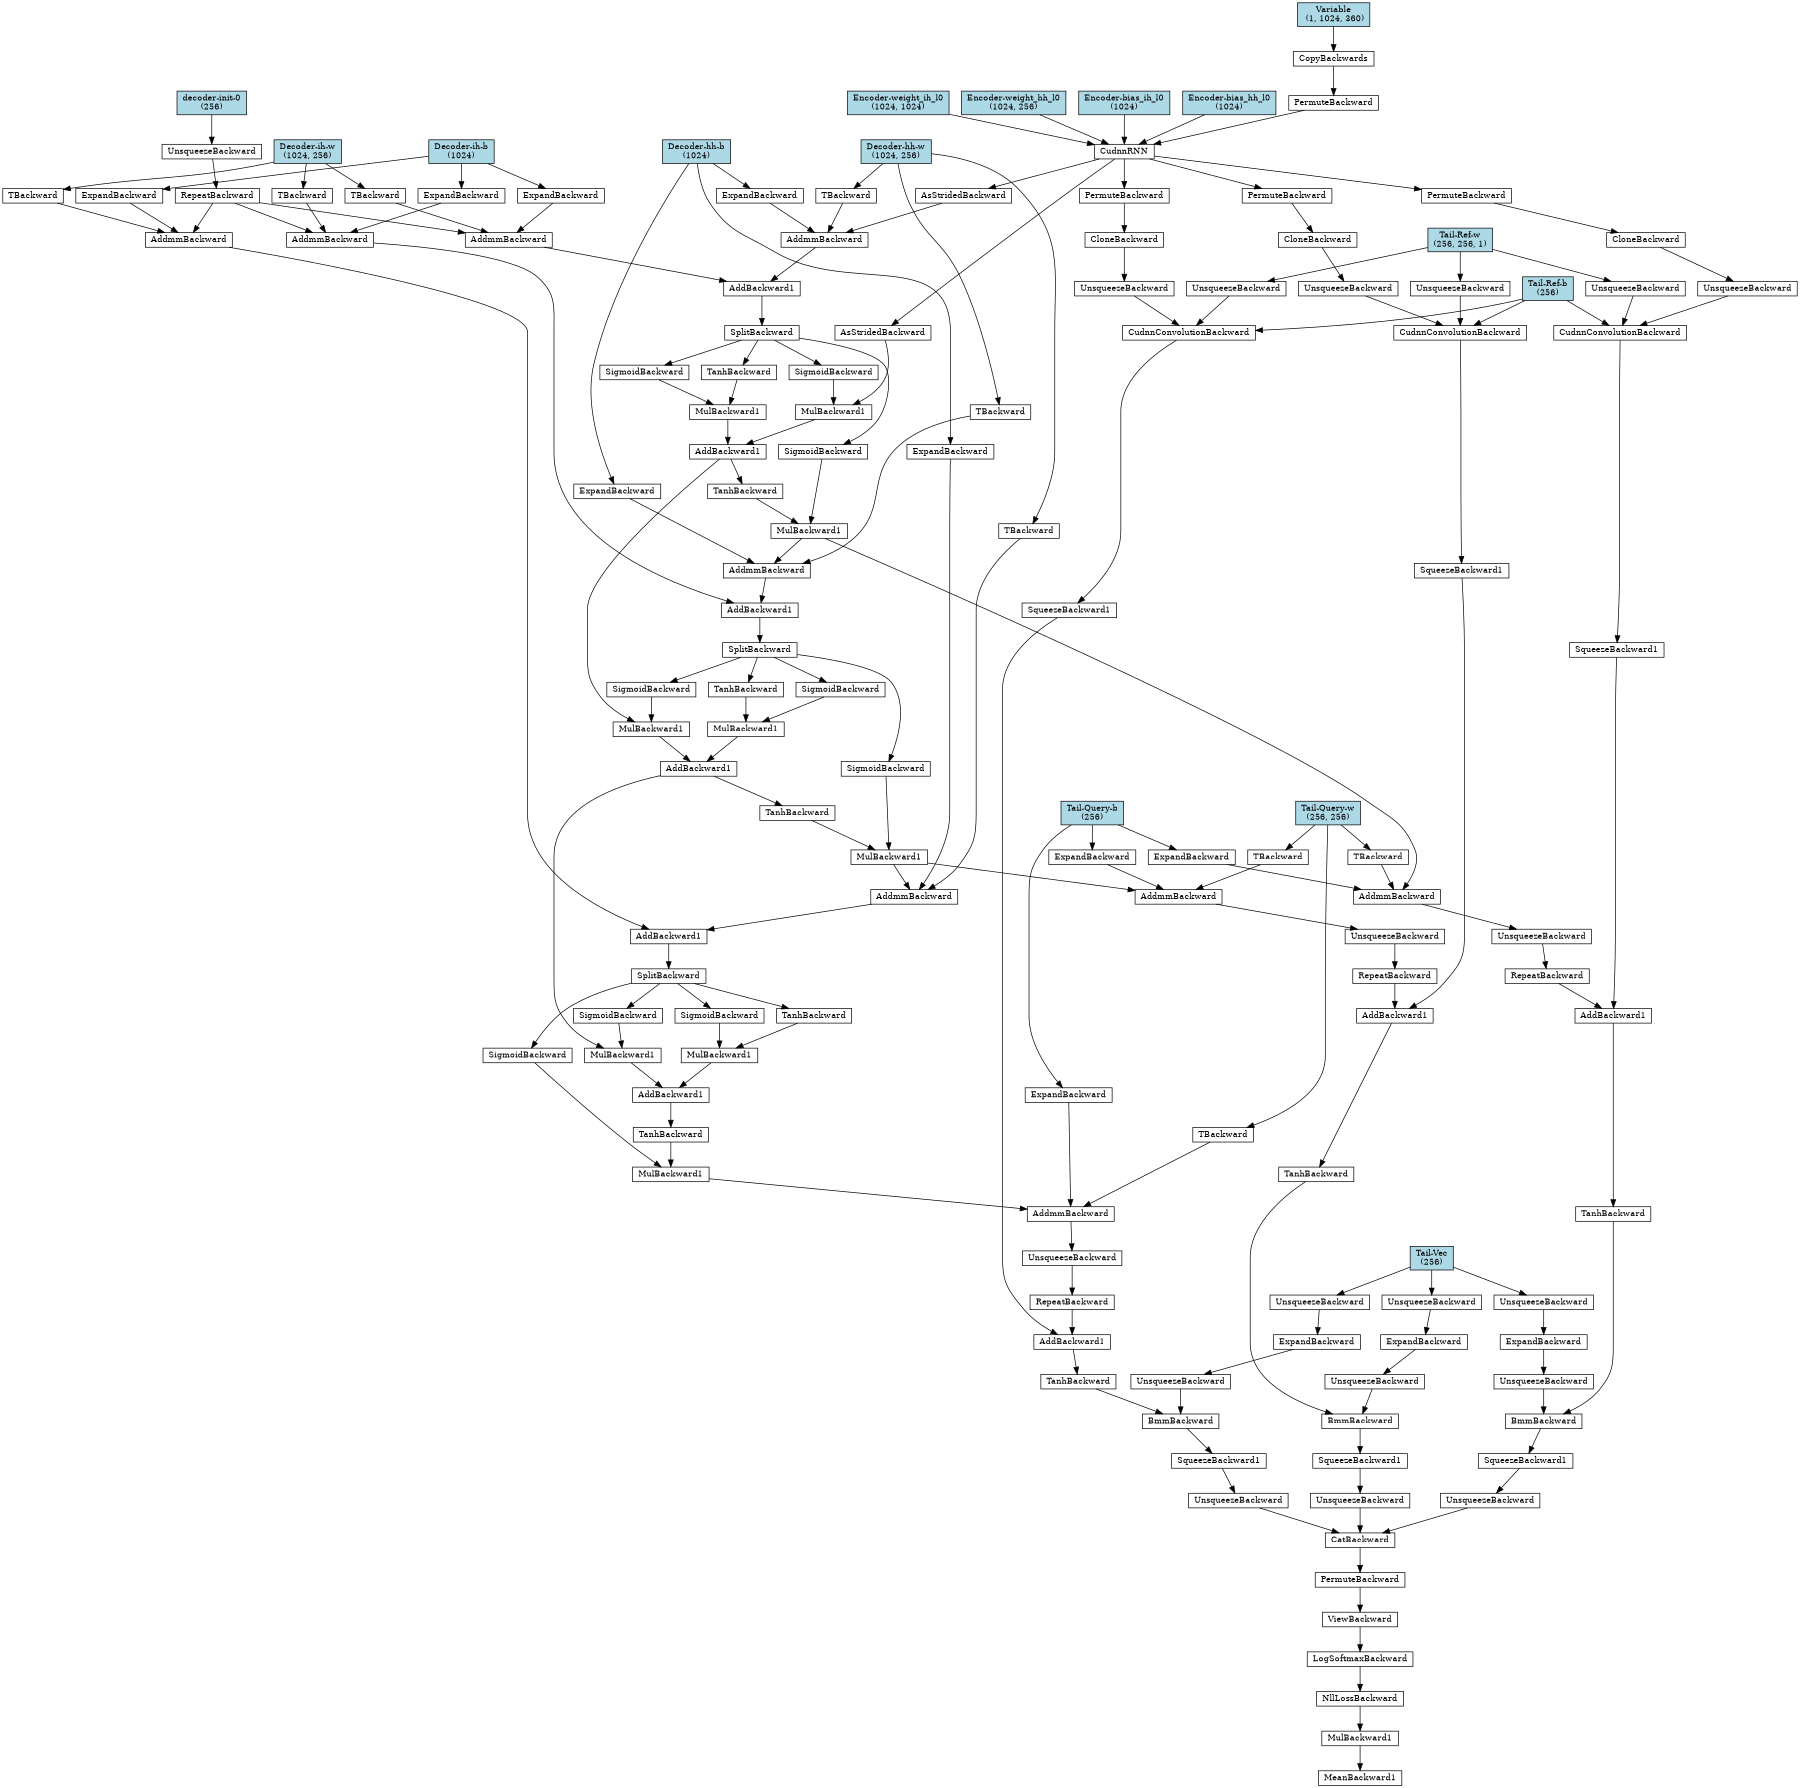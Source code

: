 digraph {
	graph [size="12,12"]
	node [align=left fontsize=12 height=0.2 ranksep=0.1 shape=box style=filled]
	139909754496656 [label=MeanBackward1 fillcolor=white]
	139909754498960 -> 139909754496656
	139909754498960 [label=MulBackward1 fillcolor=white]
	139909751570256 -> 139909754498960
	139909751570256 [label=NllLossBackward fillcolor=white]
	139909751568976 -> 139909751570256
	139909751568976 [label=LogSoftmaxBackward fillcolor=white]
	139909751570192 -> 139909751568976
	139909751570192 [label=ViewBackward fillcolor=white]
	139909751566544 -> 139909751570192
	139909751566544 [label=PermuteBackward fillcolor=white]
	139909751566864 -> 139909751566544
	139909751566864 [label=CatBackward fillcolor=white]
	139909751569488 -> 139909751566864
	139909754397584 -> 139909751566864
	139908613253392 -> 139909751566864
	139908613253392 [label=UnsqueezeBackward fillcolor=white]
	139908613251664 -> 139908613253392
	139908613251664 [label=SqueezeBackward1 fillcolor=white]
	139908613252816 -> 139908613251664
	139908613252816 [label=BmmBackward fillcolor=white]
	139908613252688 -> 139908613252816
	139908613255120 -> 139908613252816
	139908613255120 [label=TanhBackward fillcolor=white]
	139908613255056 -> 139908613255120
	139908613255056 [label=AddBackward1 fillcolor=white]
	139908572707008 -> 139908613255056
	139908613254992 -> 139908613255056
	139908613254992 [label=SqueezeBackward1 fillcolor=white]
	139908613254928 -> 139908613254992
	139908613254928 [label=CudnnConvolutionBackward fillcolor=white]
	139908613254800 -> 139908613254928
	139908613254352 -> 139908613254928
	139908616893288 -> 139908613254928
	139908616893288 [label="Tail-Ref-b
(256)" fillcolor=lightblue]
	139908613254352 [label=UnsqueezeBackward fillcolor=white]
	139908616892848 -> 139908613254352
	139908616892848 [label="Tail-Ref-w
(256, 256, 1)" fillcolor=lightblue]
	139908613254800 [label=UnsqueezeBackward fillcolor=white]
	139908572725456 -> 139908613254800
	139908572725456 [label=CloneBackward fillcolor=white]
	139908572725520 -> 139908572725456
	139908572725520 [label=PermuteBackward fillcolor=white]
	139908572704848 -> 139908572725520
	139908572704848 [label=CudnnRNN fillcolor=white]
	139908572725584 -> 139908572704848
	139908623794344 -> 139908572704848
	139908623624424 -> 139908572704848
	139908623623896 -> 139908572704848
	139908623623808 -> 139908572704848
	139908623623808 [label="Encoder-bias_hh_l0
(1024)" fillcolor=lightblue]
	139908623623896 [label="Encoder-bias_ih_l0
(1024)" fillcolor=lightblue]
	139908623624424 [label="Encoder-weight_hh_l0
(1024, 256)" fillcolor=lightblue]
	139908623794344 [label="Encoder-weight_ih_l0
(1024, 1024)" fillcolor=lightblue]
	139908572725584 [label=PermuteBackward fillcolor=white]
	139908572725904 -> 139908572725584
	139908572725904 [label=CopyBackwards fillcolor=white]
	139908577609872 -> 139908572725904
	139908577609872 [label="Variable
 (1, 1024, 360)" fillcolor=lightblue]
	139908572707008 [label=RepeatBackward fillcolor=white]
	139908572726032 -> 139908572707008
	139908572726032 [label=UnsqueezeBackward fillcolor=white]
	139908572726096 -> 139908572726032
	139908572726096 [label=AddmmBackward fillcolor=white]
	139908572726160 -> 139908572726096
	139908572726224 -> 139908572726096
	139908572726288 -> 139908572726096
	139908572726288 [label=TBackward fillcolor=white]
	139908629633432 -> 139908572726288
	139908629633432 [label="Tail-Query-w
(256, 256)" fillcolor=lightblue]
	139908572726224 [label=MulBackward1 fillcolor=white]
	139908572726416 -> 139908572726224
	139908572726480 -> 139908572726224
	139908572726480 [label=TanhBackward fillcolor=white]
	139908572726544 -> 139908572726480
	139908572726544 [label=AddBackward1 fillcolor=white]
	139908572726608 -> 139908572726544
	139908572726672 -> 139908572726544
	139908572726672 [label=MulBackward1 fillcolor=white]
	139908572726736 -> 139908572726672
	139908572726800 -> 139908572726672
	139908572726800 [label=TanhBackward fillcolor=white]
	139908572726864 -> 139908572726800
	139908572726864 [label=SplitBackward fillcolor=white]
	139908572726928 -> 139908572726864
	139908572726928 [label=AddBackward1 fillcolor=white]
	139908572726992 -> 139908572726928
	139908572727056 -> 139908572726928
	139908572727056 [label=AddmmBackward fillcolor=white]
	139908572727120 -> 139908572727056
	139908572727184 -> 139908572727056
	139908572727248 -> 139908572727056
	139908572727248 [label=TBackward fillcolor=white]
	139908623622664 -> 139908572727248
	139908623622664 [label="Decoder-hh-w
(1024, 256)" fillcolor=lightblue]
	139908572727184 [label=MulBackward1 fillcolor=white]
	139908572727376 -> 139908572727184
	139908572727440 -> 139908572727184
	139908572727440 [label=TanhBackward fillcolor=white]
	139908572727504 -> 139908572727440
	139908572727504 [label=AddBackward1 fillcolor=white]
	139908572727568 -> 139908572727504
	139908572727632 -> 139908572727504
	139908572727632 [label=MulBackward1 fillcolor=white]
	139908572727696 -> 139908572727632
	139908572727760 -> 139908572727632
	139908572727760 [label=TanhBackward fillcolor=white]
	139908572727824 -> 139908572727760
	139908572727824 [label=SplitBackward fillcolor=white]
	139908572727888 -> 139908572727824
	139908572727888 [label=AddBackward1 fillcolor=white]
	139908572727952 -> 139908572727888
	139908572728016 -> 139908572727888
	139908572728016 [label=AddmmBackward fillcolor=white]
	139908572728080 -> 139908572728016
	139908572728144 -> 139908572728016
	139908572728208 -> 139908572728016
	139908572728208 [label=TBackward fillcolor=white]
	139908623622664 -> 139908572728208
	139908572728144 [label=MulBackward1 fillcolor=white]
	139908572728272 -> 139908572728144
	139908572728336 -> 139908572728144
	139908572728336 [label=TanhBackward fillcolor=white]
	139908572728400 -> 139908572728336
	139908572728400 [label=AddBackward1 fillcolor=white]
	139908572728464 -> 139908572728400
	139908572728528 -> 139908572728400
	139908572728528 [label=MulBackward1 fillcolor=white]
	139908572728592 -> 139908572728528
	139908572728656 -> 139908572728528
	139908572728656 [label=TanhBackward fillcolor=white]
	139908572728720 -> 139908572728656
	139908572728720 [label=SplitBackward fillcolor=white]
	139908572728784 -> 139908572728720
	139908572728784 [label=AddBackward1 fillcolor=white]
	139908572728848 -> 139908572728784
	139908572728912 -> 139908572728784
	139908572728912 [label=AddmmBackward fillcolor=white]
	139908572728976 -> 139908572728912
	139908572729040 -> 139908572728912
	139908572729104 -> 139908572728912
	139908572729104 [label=TBackward fillcolor=white]
	139908623622664 -> 139908572729104
	139908572729040 [label=AsStridedBackward fillcolor=white]
	139908572704848 -> 139908572729040
	139908572728976 [label=ExpandBackward fillcolor=white]
	139908623623016 -> 139908572728976
	139908623623016 [label="Decoder-hh-b
(1024)" fillcolor=lightblue]
	139908572728848 [label=AddmmBackward fillcolor=white]
	139908572729296 -> 139908572728848
	139908572705208 -> 139908572728848
	139908572729232 -> 139908572728848
	139908572729232 [label=TBackward fillcolor=white]
	139908623623544 -> 139908572729232
	139908623623544 [label="Decoder-ih-w
(1024, 256)" fillcolor=lightblue]
	139908572705208 [label=RepeatBackward fillcolor=white]
	139908572737680 -> 139908572705208
	139908572737680 [label=UnsqueezeBackward fillcolor=white]
	139908616894960 -> 139908572737680
	139908616894960 [label="decoder-init-0
(256)" fillcolor=lightblue]
	139908572729296 [label=ExpandBackward fillcolor=white]
	139908623622312 -> 139908572729296
	139908623622312 [label="Decoder-ih-b
(1024)" fillcolor=lightblue]
	139908572728592 [label=SigmoidBackward fillcolor=white]
	139908572728720 -> 139908572728592
	139908572728464 [label=MulBackward1 fillcolor=white]
	139908572737936 -> 139908572728464
	139908572737872 -> 139908572728464
	139908572737872 [label=AsStridedBackward fillcolor=white]
	139908572704848 -> 139908572737872
	139908572737936 [label=SigmoidBackward fillcolor=white]
	139908572728720 -> 139908572737936
	139908572728272 [label=SigmoidBackward fillcolor=white]
	139908572728720 -> 139908572728272
	139908572728080 [label=ExpandBackward fillcolor=white]
	139908623623016 -> 139908572728080
	139908572727952 [label=AddmmBackward fillcolor=white]
	139908572738000 -> 139908572727952
	139908572705208 -> 139908572727952
	139908572738064 -> 139908572727952
	139908572738064 [label=TBackward fillcolor=white]
	139908623623544 -> 139908572738064
	139908572738000 [label=ExpandBackward fillcolor=white]
	139908623622312 -> 139908572738000
	139908572727696 [label=SigmoidBackward fillcolor=white]
	139908572727824 -> 139908572727696
	139908572727568 [label=MulBackward1 fillcolor=white]
	139908572738128 -> 139908572727568
	139908572728400 -> 139908572727568
	139908572738128 [label=SigmoidBackward fillcolor=white]
	139908572727824 -> 139908572738128
	139908572727376 [label=SigmoidBackward fillcolor=white]
	139908572727824 -> 139908572727376
	139908572727120 [label=ExpandBackward fillcolor=white]
	139908623623016 -> 139908572727120
	139908572726992 [label=AddmmBackward fillcolor=white]
	139908572738192 -> 139908572726992
	139908572705208 -> 139908572726992
	139908572738256 -> 139908572726992
	139908572738256 [label=TBackward fillcolor=white]
	139908623623544 -> 139908572738256
	139908572738192 [label=ExpandBackward fillcolor=white]
	139908623622312 -> 139908572738192
	139908572726736 [label=SigmoidBackward fillcolor=white]
	139908572726864 -> 139908572726736
	139908572726608 [label=MulBackward1 fillcolor=white]
	139908572738320 -> 139908572726608
	139908572727504 -> 139908572726608
	139908572738320 [label=SigmoidBackward fillcolor=white]
	139908572726864 -> 139908572738320
	139908572726416 [label=SigmoidBackward fillcolor=white]
	139908572726864 -> 139908572726416
	139908572726160 [label=ExpandBackward fillcolor=white]
	139908623602536 -> 139908572726160
	139908623602536 [label="Tail-Query-b
(256)" fillcolor=lightblue]
	139908613252688 [label=UnsqueezeBackward fillcolor=white]
	139908572738512 -> 139908613252688
	139908572738512 [label=ExpandBackward fillcolor=white]
	139908572738448 -> 139908572738512
	139908572738448 [label=UnsqueezeBackward fillcolor=white]
	139908616893640 -> 139908572738448
	139908616893640 [label="Tail-Vec
(256)" fillcolor=lightblue]
	139909754397584 [label=UnsqueezeBackward fillcolor=white]
	139908572738640 -> 139909754397584
	139908572738640 [label=SqueezeBackward1 fillcolor=white]
	139908572738704 -> 139908572738640
	139908572738704 [label=BmmBackward fillcolor=white]
	139908572738768 -> 139908572738704
	139908572738832 -> 139908572738704
	139908572738832 [label=TanhBackward fillcolor=white]
	139908572738896 -> 139908572738832
	139908572738896 [label=AddBackward1 fillcolor=white]
	139908572706288 -> 139908572738896
	139908572738960 -> 139908572738896
	139908572738960 [label=SqueezeBackward1 fillcolor=white]
	139908572739024 -> 139908572738960
	139908572739024 [label=CudnnConvolutionBackward fillcolor=white]
	139908572739088 -> 139908572739024
	139908572739152 -> 139908572739024
	139908616893288 -> 139908572739024
	139908572739152 [label=UnsqueezeBackward fillcolor=white]
	139908616892848 -> 139908572739152
	139908572739088 [label=UnsqueezeBackward fillcolor=white]
	139908572739216 -> 139908572739088
	139908572739216 [label=CloneBackward fillcolor=white]
	139908572739280 -> 139908572739216
	139908572739280 [label=PermuteBackward fillcolor=white]
	139908572704848 -> 139908572739280
	139908572706288 [label=RepeatBackward fillcolor=white]
	139908572739344 -> 139908572706288
	139908572739344 [label=UnsqueezeBackward fillcolor=white]
	139908572739408 -> 139908572739344
	139908572739408 [label=AddmmBackward fillcolor=white]
	139908572739472 -> 139908572739408
	139908572727184 -> 139908572739408
	139908572739536 -> 139908572739408
	139908572739536 [label=TBackward fillcolor=white]
	139908629633432 -> 139908572739536
	139908572739472 [label=ExpandBackward fillcolor=white]
	139908623602536 -> 139908572739472
	139908572738768 [label=UnsqueezeBackward fillcolor=white]
	139908572739600 -> 139908572738768
	139908572739600 [label=ExpandBackward fillcolor=white]
	139908572739664 -> 139908572739600
	139908572739664 [label=UnsqueezeBackward fillcolor=white]
	139908616893640 -> 139908572739664
	139909751569488 [label=UnsqueezeBackward fillcolor=white]
	139908572739728 -> 139909751569488
	139908572739728 [label=SqueezeBackward1 fillcolor=white]
	139908572739792 -> 139908572739728
	139908572739792 [label=BmmBackward fillcolor=white]
	139908572739856 -> 139908572739792
	139908572739920 -> 139908572739792
	139908572739920 [label=TanhBackward fillcolor=white]
	139908572739984 -> 139908572739920
	139908572739984 [label=AddBackward1 fillcolor=white]
	139908572705568 -> 139908572739984
	139908572740048 -> 139908572739984
	139908572740048 [label=SqueezeBackward1 fillcolor=white]
	139908572740112 -> 139908572740048
	139908572740112 [label=CudnnConvolutionBackward fillcolor=white]
	139908572740176 -> 139908572740112
	139908572740240 -> 139908572740112
	139908616893288 -> 139908572740112
	139908572740240 [label=UnsqueezeBackward fillcolor=white]
	139908616892848 -> 139908572740240
	139908572740176 [label=UnsqueezeBackward fillcolor=white]
	139908572740304 -> 139908572740176
	139908572740304 [label=CloneBackward fillcolor=white]
	139908572740368 -> 139908572740304
	139908572740368 [label=PermuteBackward fillcolor=white]
	139908572704848 -> 139908572740368
	139908572705568 [label=RepeatBackward fillcolor=white]
	139908572740432 -> 139908572705568
	139908572740432 [label=UnsqueezeBackward fillcolor=white]
	139908572740496 -> 139908572740432
	139908572740496 [label=AddmmBackward fillcolor=white]
	139908572740560 -> 139908572740496
	139908572728144 -> 139908572740496
	139908572740624 -> 139908572740496
	139908572740624 [label=TBackward fillcolor=white]
	139908629633432 -> 139908572740624
	139908572740560 [label=ExpandBackward fillcolor=white]
	139908623602536 -> 139908572740560
	139908572739856 [label=UnsqueezeBackward fillcolor=white]
	139908572740688 -> 139908572739856
	139908572740688 [label=ExpandBackward fillcolor=white]
	139908572740752 -> 139908572740688
	139908572740752 [label=UnsqueezeBackward fillcolor=white]
	139908616893640 -> 139908572740752
}
